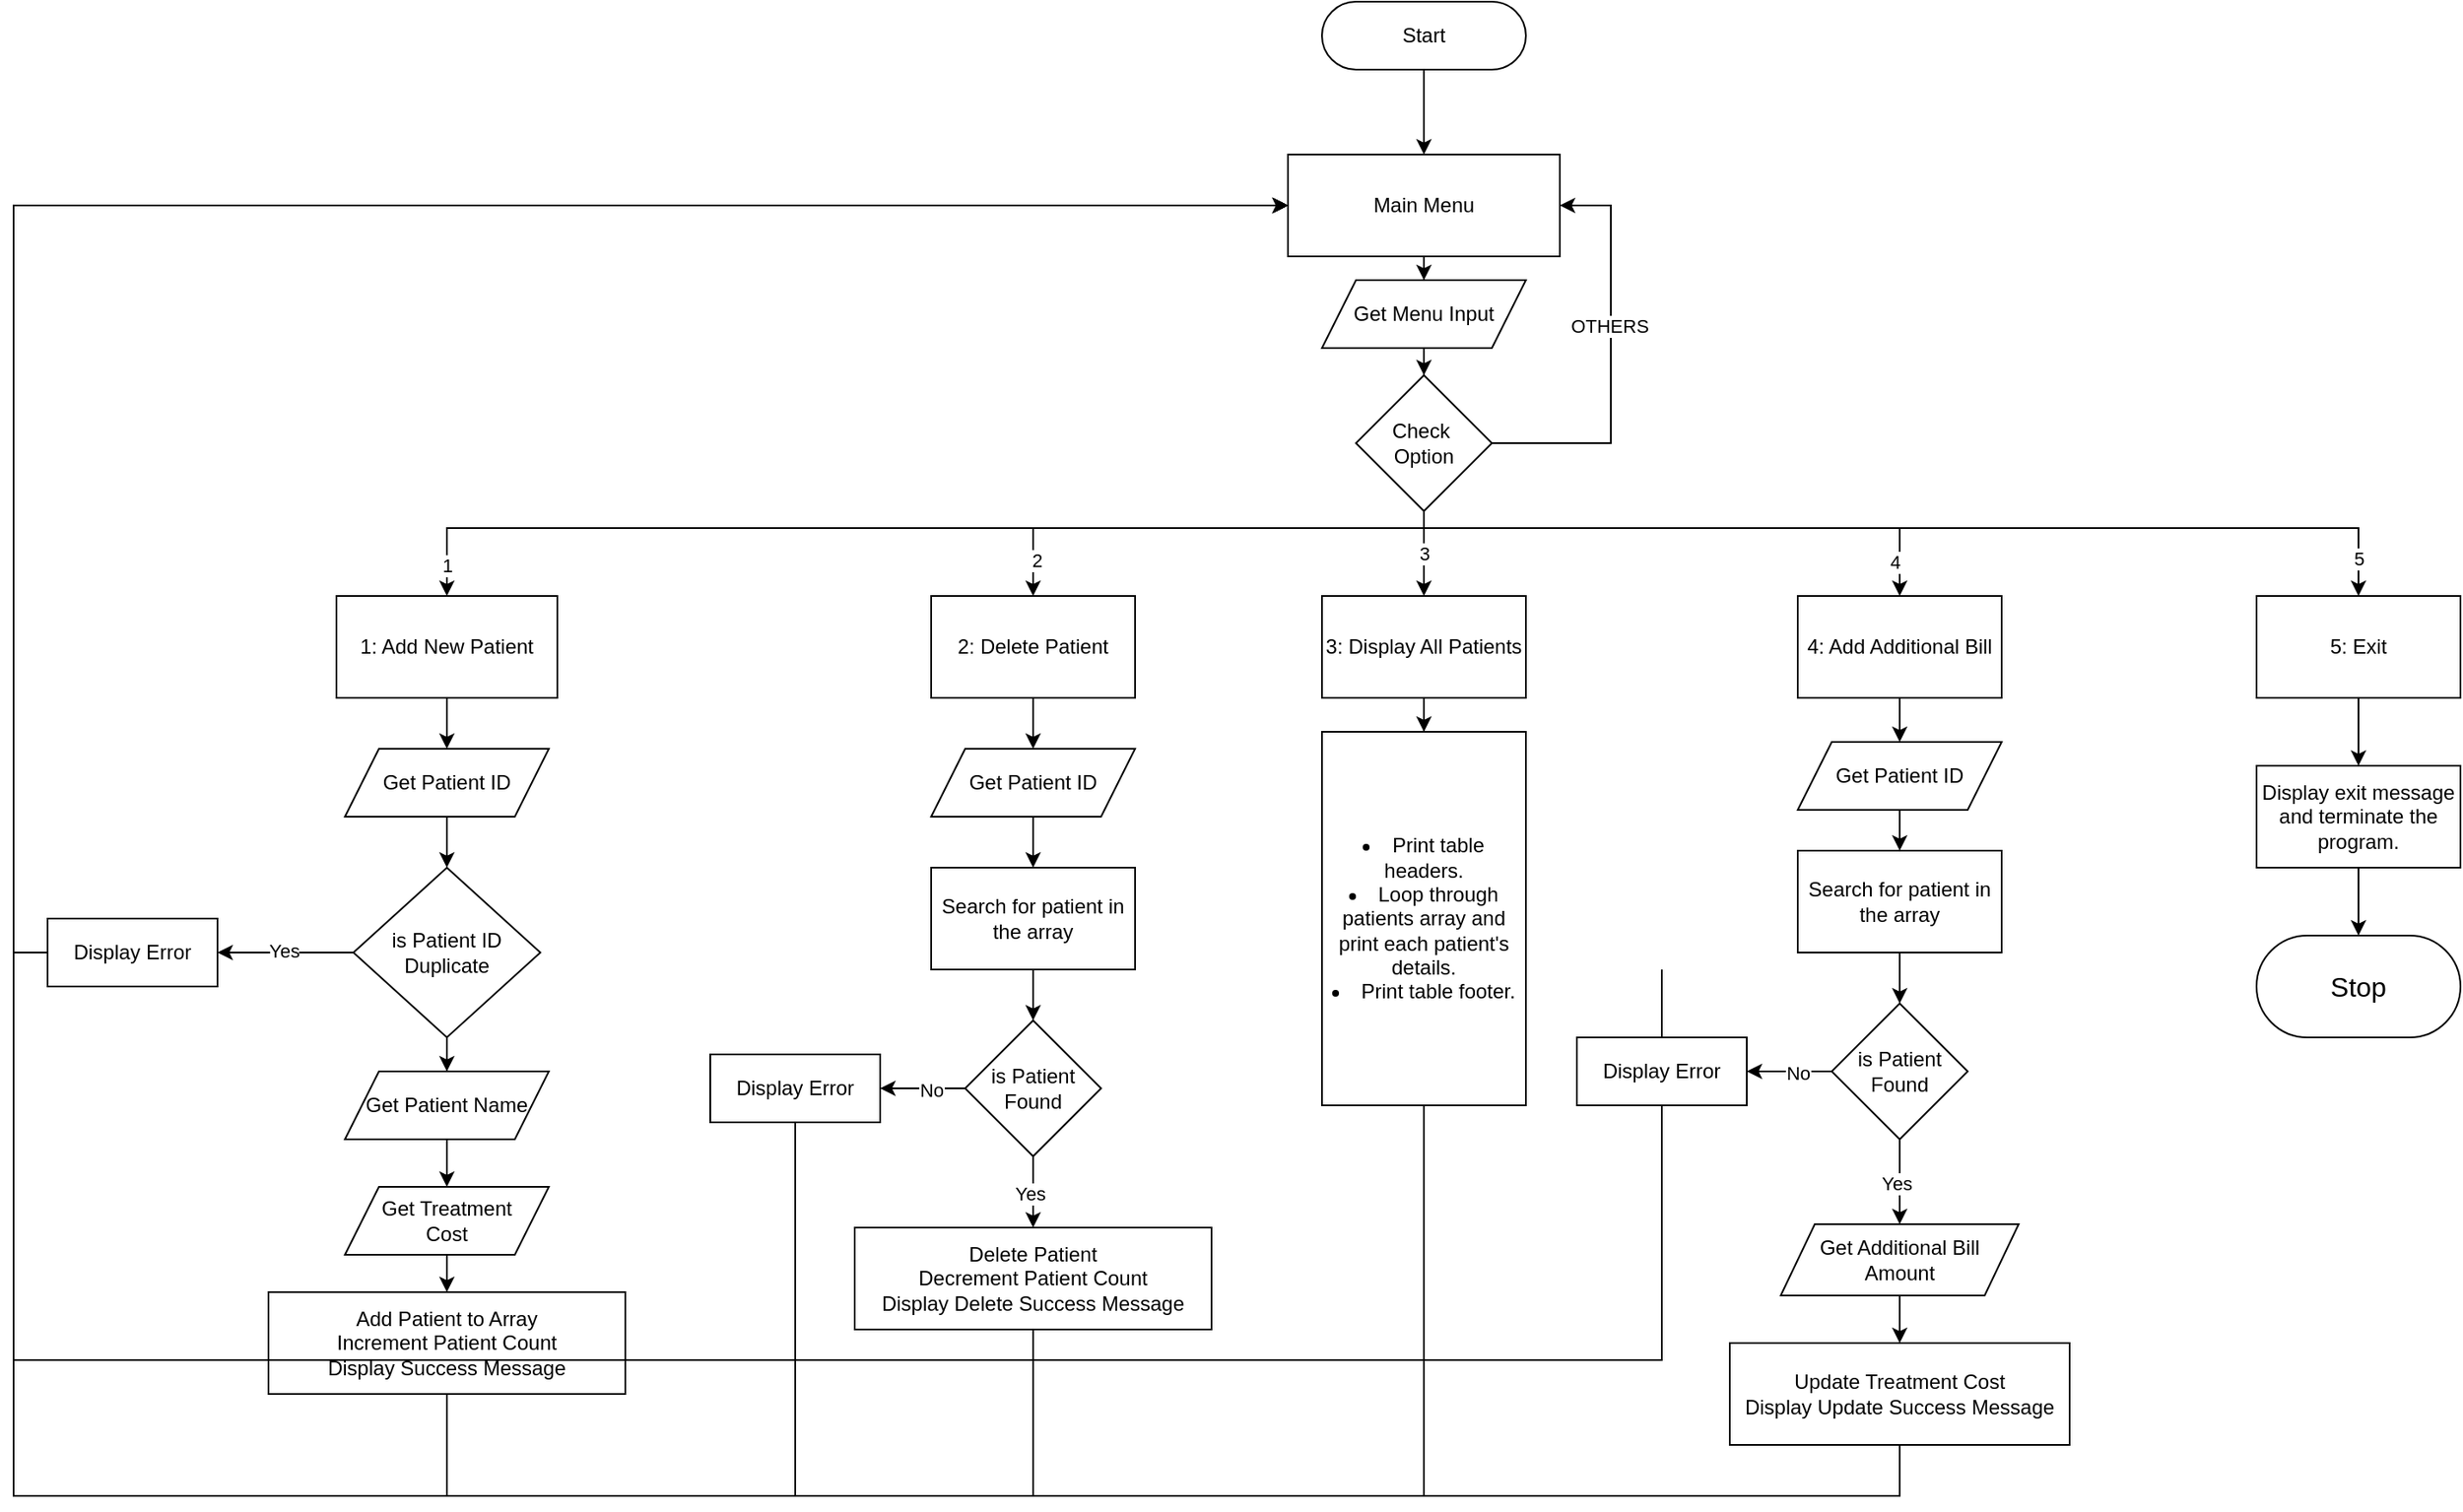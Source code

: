 <mxfile version="24.4.4" type="github">
  <diagram id="C5RBs43oDa-KdzZeNtuy" name="Page-1">
    <mxGraphModel dx="2947" dy="2607" grid="1" gridSize="10" guides="1" tooltips="1" connect="1" arrows="1" fold="1" page="1" pageScale="1" pageWidth="827" pageHeight="1169" math="0" shadow="0">
      <root>
        <mxCell id="WIyWlLk6GJQsqaUBKTNV-0" />
        <mxCell id="WIyWlLk6GJQsqaUBKTNV-1" parent="WIyWlLk6GJQsqaUBKTNV-0" />
        <mxCell id="jv8zRjq5MV1yy5FAPdmx-1" value="" style="edgeStyle=orthogonalEdgeStyle;rounded=0;orthogonalLoop=1;jettySize=auto;html=1;" parent="WIyWlLk6GJQsqaUBKTNV-1" source="WIyWlLk6GJQsqaUBKTNV-3" target="jv8zRjq5MV1yy5FAPdmx-0" edge="1">
          <mxGeometry relative="1" as="geometry" />
        </mxCell>
        <mxCell id="WIyWlLk6GJQsqaUBKTNV-3" value="Start" style="rounded=1;whiteSpace=wrap;html=1;fontSize=12;glass=0;strokeWidth=1;shadow=0;arcSize=50;" parent="WIyWlLk6GJQsqaUBKTNV-1" vertex="1">
          <mxGeometry x="-10" y="-100" width="120" height="40" as="geometry" />
        </mxCell>
        <mxCell id="WyGtckZB_LJuZPA26TmI-23" style="edgeStyle=orthogonalEdgeStyle;rounded=0;orthogonalLoop=1;jettySize=auto;html=1;entryX=0.5;entryY=0;entryDx=0;entryDy=0;" edge="1" parent="WIyWlLk6GJQsqaUBKTNV-1" source="jv8zRjq5MV1yy5FAPdmx-0" target="WyGtckZB_LJuZPA26TmI-22">
          <mxGeometry relative="1" as="geometry" />
        </mxCell>
        <mxCell id="jv8zRjq5MV1yy5FAPdmx-0" value="Main Menu" style="whiteSpace=wrap;html=1;rounded=1;glass=0;strokeWidth=1;shadow=0;arcSize=0;" parent="WIyWlLk6GJQsqaUBKTNV-1" vertex="1">
          <mxGeometry x="-30" y="-10" width="160" height="60" as="geometry" />
        </mxCell>
        <mxCell id="jv8zRjq5MV1yy5FAPdmx-17" value="" style="edgeStyle=orthogonalEdgeStyle;rounded=0;orthogonalLoop=1;jettySize=auto;html=1;" parent="WIyWlLk6GJQsqaUBKTNV-1" source="jv8zRjq5MV1yy5FAPdmx-2" target="WyGtckZB_LJuZPA26TmI-0" edge="1">
          <mxGeometry relative="1" as="geometry">
            <mxPoint x="-525" y="370" as="targetPoint" />
          </mxGeometry>
        </mxCell>
        <mxCell id="jv8zRjq5MV1yy5FAPdmx-2" value="&lt;span style=&quot;text-align: start; font-size: 12px;&quot;&gt;1: Add New Patient&lt;/span&gt;" style="whiteSpace=wrap;html=1;rounded=1;glass=0;strokeWidth=1;shadow=0;arcSize=0;fontSize=12;" parent="WIyWlLk6GJQsqaUBKTNV-1" vertex="1">
          <mxGeometry x="-590" y="250" width="130" height="60" as="geometry" />
        </mxCell>
        <mxCell id="WyGtckZB_LJuZPA26TmI-34" value="" style="edgeStyle=orthogonalEdgeStyle;rounded=0;orthogonalLoop=1;jettySize=auto;html=1;" edge="1" parent="WIyWlLk6GJQsqaUBKTNV-1" source="jv8zRjq5MV1yy5FAPdmx-5" target="WyGtckZB_LJuZPA26TmI-33">
          <mxGeometry relative="1" as="geometry" />
        </mxCell>
        <mxCell id="jv8zRjq5MV1yy5FAPdmx-5" value="&lt;span style=&quot;text-align: start; font-size: 12px;&quot;&gt;2: Delete Patient&lt;/span&gt;" style="whiteSpace=wrap;html=1;rounded=1;glass=0;strokeWidth=1;shadow=0;arcSize=0;fontSize=12;" parent="WIyWlLk6GJQsqaUBKTNV-1" vertex="1">
          <mxGeometry x="-240" y="250" width="120" height="60" as="geometry" />
        </mxCell>
        <mxCell id="jv8zRjq5MV1yy5FAPdmx-27" value="" style="edgeStyle=orthogonalEdgeStyle;rounded=0;orthogonalLoop=1;jettySize=auto;html=1;" parent="WIyWlLk6GJQsqaUBKTNV-1" source="jv8zRjq5MV1yy5FAPdmx-8" target="jv8zRjq5MV1yy5FAPdmx-26" edge="1">
          <mxGeometry relative="1" as="geometry" />
        </mxCell>
        <mxCell id="jv8zRjq5MV1yy5FAPdmx-8" value="&lt;span style=&quot;text-align: start; font-size: 12px;&quot;&gt;3: Display All Patients&lt;/span&gt;" style="whiteSpace=wrap;html=1;rounded=1;glass=0;strokeWidth=1;shadow=0;arcSize=0;fontSize=12;" parent="WIyWlLk6GJQsqaUBKTNV-1" vertex="1">
          <mxGeometry x="-10" y="250" width="120" height="60" as="geometry" />
        </mxCell>
        <mxCell id="WyGtckZB_LJuZPA26TmI-53" value="" style="edgeStyle=orthogonalEdgeStyle;rounded=0;orthogonalLoop=1;jettySize=auto;html=1;" edge="1" parent="WIyWlLk6GJQsqaUBKTNV-1" source="jv8zRjq5MV1yy5FAPdmx-10" target="WyGtckZB_LJuZPA26TmI-52">
          <mxGeometry relative="1" as="geometry" />
        </mxCell>
        <mxCell id="jv8zRjq5MV1yy5FAPdmx-10" value="&lt;span style=&quot;text-align: start; font-size: 12px;&quot;&gt;4: Add Additional Bill&lt;/span&gt;" style="whiteSpace=wrap;html=1;rounded=1;glass=0;strokeWidth=1;shadow=0;arcSize=0;fontSize=12;" parent="WIyWlLk6GJQsqaUBKTNV-1" vertex="1">
          <mxGeometry x="270" y="250" width="120" height="60" as="geometry" />
        </mxCell>
        <mxCell id="jv8zRjq5MV1yy5FAPdmx-37" value="" style="edgeStyle=orthogonalEdgeStyle;rounded=0;orthogonalLoop=1;jettySize=auto;html=1;" parent="WIyWlLk6GJQsqaUBKTNV-1" source="jv8zRjq5MV1yy5FAPdmx-12" target="jv8zRjq5MV1yy5FAPdmx-36" edge="1">
          <mxGeometry relative="1" as="geometry" />
        </mxCell>
        <mxCell id="jv8zRjq5MV1yy5FAPdmx-12" value="&lt;span style=&quot;text-align: start; font-size: 12px;&quot;&gt;5: Exit&lt;/span&gt;" style="whiteSpace=wrap;html=1;rounded=1;glass=0;strokeWidth=1;shadow=0;arcSize=0;fontSize=12;" parent="WIyWlLk6GJQsqaUBKTNV-1" vertex="1">
          <mxGeometry x="540" y="250" width="120" height="60" as="geometry" />
        </mxCell>
        <mxCell id="jv8zRjq5MV1yy5FAPdmx-14" value="&lt;span style=&quot;text-align: start; font-size: medium;&quot;&gt;Stop&lt;/span&gt;" style="whiteSpace=wrap;html=1;rounded=1;glass=0;strokeWidth=1;shadow=0;arcSize=50;" parent="WIyWlLk6GJQsqaUBKTNV-1" vertex="1">
          <mxGeometry x="540" y="450" width="120" height="60" as="geometry" />
        </mxCell>
        <mxCell id="WyGtckZB_LJuZPA26TmI-74" style="edgeStyle=orthogonalEdgeStyle;rounded=0;orthogonalLoop=1;jettySize=auto;html=1;exitX=0.5;exitY=1;exitDx=0;exitDy=0;entryX=0;entryY=0.5;entryDx=0;entryDy=0;" edge="1" parent="WIyWlLk6GJQsqaUBKTNV-1" source="jv8zRjq5MV1yy5FAPdmx-26" target="jv8zRjq5MV1yy5FAPdmx-0">
          <mxGeometry relative="1" as="geometry">
            <Array as="points">
              <mxPoint x="50" y="780" />
              <mxPoint x="-780" y="780" />
              <mxPoint x="-780" y="20" />
            </Array>
          </mxGeometry>
        </mxCell>
        <mxCell id="jv8zRjq5MV1yy5FAPdmx-26" value="&lt;li&gt;Print table headers.&lt;/li&gt;&lt;li&gt;Loop through patients array and print each patient&#39;s details.&lt;/li&gt;&lt;li&gt;Print table footer.&lt;/li&gt;" style="whiteSpace=wrap;html=1;rounded=1;glass=0;strokeWidth=1;shadow=0;arcSize=0;" parent="WIyWlLk6GJQsqaUBKTNV-1" vertex="1">
          <mxGeometry x="-10" y="330" width="120" height="220" as="geometry" />
        </mxCell>
        <mxCell id="jv8zRjq5MV1yy5FAPdmx-38" style="edgeStyle=orthogonalEdgeStyle;rounded=0;orthogonalLoop=1;jettySize=auto;html=1;exitX=0.5;exitY=1;exitDx=0;exitDy=0;entryX=0.5;entryY=0;entryDx=0;entryDy=0;" parent="WIyWlLk6GJQsqaUBKTNV-1" source="jv8zRjq5MV1yy5FAPdmx-36" target="jv8zRjq5MV1yy5FAPdmx-14" edge="1">
          <mxGeometry relative="1" as="geometry" />
        </mxCell>
        <mxCell id="jv8zRjq5MV1yy5FAPdmx-36" value="&lt;span style=&quot;text-align: start;&quot;&gt;&lt;font style=&quot;font-size: 12px;&quot;&gt;Display exit message and terminate the program.&lt;/font&gt;&lt;/span&gt;" style="whiteSpace=wrap;html=1;rounded=1;glass=0;strokeWidth=1;shadow=0;arcSize=0;" parent="WIyWlLk6GJQsqaUBKTNV-1" vertex="1">
          <mxGeometry x="540" y="350" width="120" height="60" as="geometry" />
        </mxCell>
        <mxCell id="WyGtckZB_LJuZPA26TmI-16" style="edgeStyle=orthogonalEdgeStyle;rounded=0;orthogonalLoop=1;jettySize=auto;html=1;exitX=0.5;exitY=1;exitDx=0;exitDy=0;entryX=0.5;entryY=0;entryDx=0;entryDy=0;" edge="1" parent="WIyWlLk6GJQsqaUBKTNV-1" source="WyGtckZB_LJuZPA26TmI-0" target="WyGtckZB_LJuZPA26TmI-3">
          <mxGeometry relative="1" as="geometry" />
        </mxCell>
        <mxCell id="WyGtckZB_LJuZPA26TmI-0" value="Get Patient ID" style="shape=parallelogram;perimeter=parallelogramPerimeter;whiteSpace=wrap;html=1;fixedSize=1;" vertex="1" parent="WIyWlLk6GJQsqaUBKTNV-1">
          <mxGeometry x="-585" y="340" width="120" height="40" as="geometry" />
        </mxCell>
        <mxCell id="WyGtckZB_LJuZPA26TmI-12" value="" style="edgeStyle=orthogonalEdgeStyle;rounded=0;orthogonalLoop=1;jettySize=auto;html=1;exitX=0;exitY=0.5;exitDx=0;exitDy=0;" edge="1" parent="WIyWlLk6GJQsqaUBKTNV-1" source="WyGtckZB_LJuZPA26TmI-3" target="WyGtckZB_LJuZPA26TmI-11">
          <mxGeometry relative="1" as="geometry">
            <Array as="points">
              <mxPoint x="-620" y="460" />
              <mxPoint x="-620" y="460" />
            </Array>
          </mxGeometry>
        </mxCell>
        <mxCell id="WyGtckZB_LJuZPA26TmI-13" value="Yes" style="edgeLabel;html=1;align=center;verticalAlign=middle;resizable=0;points=[];" vertex="1" connectable="0" parent="WyGtckZB_LJuZPA26TmI-12">
          <mxGeometry x="0.027" y="-1" relative="1" as="geometry">
            <mxPoint as="offset" />
          </mxGeometry>
        </mxCell>
        <mxCell id="WyGtckZB_LJuZPA26TmI-19" value="" style="edgeStyle=orthogonalEdgeStyle;rounded=0;orthogonalLoop=1;jettySize=auto;html=1;" edge="1" parent="WIyWlLk6GJQsqaUBKTNV-1" source="WyGtckZB_LJuZPA26TmI-3" target="WyGtckZB_LJuZPA26TmI-17">
          <mxGeometry relative="1" as="geometry" />
        </mxCell>
        <mxCell id="WyGtckZB_LJuZPA26TmI-3" value="is Patient ID Duplicate" style="rhombus;whiteSpace=wrap;html=1;" vertex="1" parent="WIyWlLk6GJQsqaUBKTNV-1">
          <mxGeometry x="-580" y="410" width="110" height="100" as="geometry" />
        </mxCell>
        <mxCell id="WyGtckZB_LJuZPA26TmI-71" style="edgeStyle=orthogonalEdgeStyle;rounded=0;orthogonalLoop=1;jettySize=auto;html=1;entryX=0;entryY=0.5;entryDx=0;entryDy=0;" edge="1" parent="WIyWlLk6GJQsqaUBKTNV-1" source="WyGtckZB_LJuZPA26TmI-11" target="jv8zRjq5MV1yy5FAPdmx-0">
          <mxGeometry relative="1" as="geometry">
            <Array as="points">
              <mxPoint x="-780" y="460" />
              <mxPoint x="-780" y="20" />
            </Array>
          </mxGeometry>
        </mxCell>
        <mxCell id="WyGtckZB_LJuZPA26TmI-11" value="Display Error" style="whiteSpace=wrap;html=1;" vertex="1" parent="WIyWlLk6GJQsqaUBKTNV-1">
          <mxGeometry x="-760" y="440" width="100" height="40" as="geometry" />
        </mxCell>
        <mxCell id="WyGtckZB_LJuZPA26TmI-21" value="" style="edgeStyle=orthogonalEdgeStyle;rounded=0;orthogonalLoop=1;jettySize=auto;html=1;" edge="1" parent="WIyWlLk6GJQsqaUBKTNV-1" source="WyGtckZB_LJuZPA26TmI-17" target="WyGtckZB_LJuZPA26TmI-20">
          <mxGeometry relative="1" as="geometry" />
        </mxCell>
        <mxCell id="WyGtckZB_LJuZPA26TmI-17" value="Get Patient Name" style="shape=parallelogram;perimeter=parallelogramPerimeter;whiteSpace=wrap;html=1;fixedSize=1;" vertex="1" parent="WIyWlLk6GJQsqaUBKTNV-1">
          <mxGeometry x="-585" y="530" width="120" height="40" as="geometry" />
        </mxCell>
        <mxCell id="WyGtckZB_LJuZPA26TmI-31" style="edgeStyle=orthogonalEdgeStyle;rounded=0;orthogonalLoop=1;jettySize=auto;html=1;entryX=0.5;entryY=0;entryDx=0;entryDy=0;" edge="1" parent="WIyWlLk6GJQsqaUBKTNV-1" source="WyGtckZB_LJuZPA26TmI-20" target="WyGtckZB_LJuZPA26TmI-30">
          <mxGeometry relative="1" as="geometry" />
        </mxCell>
        <mxCell id="WyGtckZB_LJuZPA26TmI-20" value="Get Treatment&lt;div&gt;Cost&lt;/div&gt;" style="shape=parallelogram;perimeter=parallelogramPerimeter;whiteSpace=wrap;html=1;fixedSize=1;" vertex="1" parent="WIyWlLk6GJQsqaUBKTNV-1">
          <mxGeometry x="-585" y="598" width="120" height="40" as="geometry" />
        </mxCell>
        <mxCell id="WyGtckZB_LJuZPA26TmI-25" style="edgeStyle=orthogonalEdgeStyle;rounded=0;orthogonalLoop=1;jettySize=auto;html=1;" edge="1" parent="WIyWlLk6GJQsqaUBKTNV-1" source="WyGtckZB_LJuZPA26TmI-22" target="jv8zRjq5MV1yy5FAPdmx-2">
          <mxGeometry relative="1" as="geometry">
            <Array as="points">
              <mxPoint x="50" y="210" />
              <mxPoint x="-525" y="210" />
            </Array>
          </mxGeometry>
        </mxCell>
        <mxCell id="WyGtckZB_LJuZPA26TmI-80" value="1" style="edgeLabel;html=1;align=center;verticalAlign=middle;resizable=0;points=[];" vertex="1" connectable="0" parent="WyGtckZB_LJuZPA26TmI-25">
          <mxGeometry x="0.949" relative="1" as="geometry">
            <mxPoint as="offset" />
          </mxGeometry>
        </mxCell>
        <mxCell id="WyGtckZB_LJuZPA26TmI-26" style="edgeStyle=orthogonalEdgeStyle;rounded=0;orthogonalLoop=1;jettySize=auto;html=1;entryX=0.5;entryY=0;entryDx=0;entryDy=0;" edge="1" parent="WIyWlLk6GJQsqaUBKTNV-1" source="WyGtckZB_LJuZPA26TmI-22" target="jv8zRjq5MV1yy5FAPdmx-5">
          <mxGeometry relative="1" as="geometry">
            <Array as="points">
              <mxPoint x="50" y="210" />
              <mxPoint x="-180" y="210" />
            </Array>
          </mxGeometry>
        </mxCell>
        <mxCell id="WyGtckZB_LJuZPA26TmI-81" value="2" style="edgeLabel;html=1;align=center;verticalAlign=middle;resizable=0;points=[];" vertex="1" connectable="0" parent="WyGtckZB_LJuZPA26TmI-26">
          <mxGeometry x="0.888" y="2" relative="1" as="geometry">
            <mxPoint as="offset" />
          </mxGeometry>
        </mxCell>
        <mxCell id="WyGtckZB_LJuZPA26TmI-27" style="edgeStyle=orthogonalEdgeStyle;rounded=0;orthogonalLoop=1;jettySize=auto;html=1;entryX=0.5;entryY=0;entryDx=0;entryDy=0;" edge="1" parent="WIyWlLk6GJQsqaUBKTNV-1" source="WyGtckZB_LJuZPA26TmI-22" target="jv8zRjq5MV1yy5FAPdmx-8">
          <mxGeometry relative="1" as="geometry">
            <Array as="points">
              <mxPoint x="50" y="200" />
              <mxPoint x="50" y="200" />
            </Array>
          </mxGeometry>
        </mxCell>
        <mxCell id="WyGtckZB_LJuZPA26TmI-82" value="3" style="edgeLabel;html=1;align=center;verticalAlign=middle;resizable=0;points=[];" vertex="1" connectable="0" parent="WyGtckZB_LJuZPA26TmI-27">
          <mxGeometry x="0.651" relative="1" as="geometry">
            <mxPoint as="offset" />
          </mxGeometry>
        </mxCell>
        <mxCell id="WyGtckZB_LJuZPA26TmI-28" style="edgeStyle=orthogonalEdgeStyle;rounded=0;orthogonalLoop=1;jettySize=auto;html=1;entryX=0.5;entryY=0;entryDx=0;entryDy=0;" edge="1" parent="WIyWlLk6GJQsqaUBKTNV-1" source="WyGtckZB_LJuZPA26TmI-22" target="jv8zRjq5MV1yy5FAPdmx-10">
          <mxGeometry relative="1" as="geometry">
            <Array as="points">
              <mxPoint x="50" y="210" />
              <mxPoint x="330" y="210" />
            </Array>
          </mxGeometry>
        </mxCell>
        <mxCell id="WyGtckZB_LJuZPA26TmI-83" value="4" style="edgeLabel;html=1;align=center;verticalAlign=middle;resizable=0;points=[];" vertex="1" connectable="0" parent="WyGtckZB_LJuZPA26TmI-28">
          <mxGeometry x="0.905" y="-3" relative="1" as="geometry">
            <mxPoint as="offset" />
          </mxGeometry>
        </mxCell>
        <mxCell id="WyGtckZB_LJuZPA26TmI-29" style="edgeStyle=orthogonalEdgeStyle;rounded=0;orthogonalLoop=1;jettySize=auto;html=1;entryX=0.5;entryY=0;entryDx=0;entryDy=0;" edge="1" parent="WIyWlLk6GJQsqaUBKTNV-1" source="WyGtckZB_LJuZPA26TmI-22" target="jv8zRjq5MV1yy5FAPdmx-12">
          <mxGeometry relative="1" as="geometry">
            <Array as="points">
              <mxPoint x="50" y="210" />
              <mxPoint x="600" y="210" />
            </Array>
          </mxGeometry>
        </mxCell>
        <mxCell id="WyGtckZB_LJuZPA26TmI-84" value="5" style="edgeLabel;html=1;align=center;verticalAlign=middle;resizable=0;points=[];" vertex="1" connectable="0" parent="WyGtckZB_LJuZPA26TmI-29">
          <mxGeometry x="0.937" relative="1" as="geometry">
            <mxPoint as="offset" />
          </mxGeometry>
        </mxCell>
        <mxCell id="WyGtckZB_LJuZPA26TmI-79" value="" style="edgeStyle=orthogonalEdgeStyle;rounded=0;orthogonalLoop=1;jettySize=auto;html=1;" edge="1" parent="WIyWlLk6GJQsqaUBKTNV-1" source="WyGtckZB_LJuZPA26TmI-22" target="WyGtckZB_LJuZPA26TmI-78">
          <mxGeometry relative="1" as="geometry" />
        </mxCell>
        <mxCell id="WyGtckZB_LJuZPA26TmI-22" value="Get Menu Input" style="shape=parallelogram;perimeter=parallelogramPerimeter;whiteSpace=wrap;html=1;fixedSize=1;" vertex="1" parent="WIyWlLk6GJQsqaUBKTNV-1">
          <mxGeometry x="-10" y="64" width="120" height="40" as="geometry" />
        </mxCell>
        <mxCell id="WyGtckZB_LJuZPA26TmI-72" style="edgeStyle=orthogonalEdgeStyle;rounded=0;orthogonalLoop=1;jettySize=auto;html=1;exitX=0.5;exitY=1;exitDx=0;exitDy=0;entryX=0;entryY=0.5;entryDx=0;entryDy=0;" edge="1" parent="WIyWlLk6GJQsqaUBKTNV-1" source="WyGtckZB_LJuZPA26TmI-30" target="jv8zRjq5MV1yy5FAPdmx-0">
          <mxGeometry relative="1" as="geometry">
            <Array as="points">
              <mxPoint x="-525" y="780" />
              <mxPoint x="-780" y="780" />
              <mxPoint x="-780" y="20" />
            </Array>
          </mxGeometry>
        </mxCell>
        <mxCell id="WyGtckZB_LJuZPA26TmI-30" value="&lt;span style=&quot;text-align: start; font-size: 12px;&quot;&gt;Add Patient to Array&lt;/span&gt;&lt;div&gt;&lt;span style=&quot;text-align: start; font-size: 12px;&quot;&gt;Increment Patient Count&lt;/span&gt;&lt;/div&gt;&lt;div&gt;&lt;span style=&quot;text-align: start; font-size: 12px;&quot;&gt;Display Success Message&lt;/span&gt;&lt;/div&gt;" style="whiteSpace=wrap;html=1;rounded=1;glass=0;strokeWidth=1;shadow=0;arcSize=0;fontSize=12;" vertex="1" parent="WIyWlLk6GJQsqaUBKTNV-1">
          <mxGeometry x="-630" y="660" width="210" height="60" as="geometry" />
        </mxCell>
        <mxCell id="WyGtckZB_LJuZPA26TmI-37" value="" style="edgeStyle=orthogonalEdgeStyle;rounded=0;orthogonalLoop=1;jettySize=auto;html=1;" edge="1" parent="WIyWlLk6GJQsqaUBKTNV-1" source="WyGtckZB_LJuZPA26TmI-33" target="WyGtckZB_LJuZPA26TmI-36">
          <mxGeometry relative="1" as="geometry" />
        </mxCell>
        <mxCell id="WyGtckZB_LJuZPA26TmI-33" value="Get Patient ID" style="shape=parallelogram;perimeter=parallelogramPerimeter;whiteSpace=wrap;html=1;fixedSize=1;" vertex="1" parent="WIyWlLk6GJQsqaUBKTNV-1">
          <mxGeometry x="-240" y="340" width="120" height="40" as="geometry" />
        </mxCell>
        <mxCell id="WyGtckZB_LJuZPA26TmI-39" value="" style="edgeStyle=orthogonalEdgeStyle;rounded=0;orthogonalLoop=1;jettySize=auto;html=1;" edge="1" parent="WIyWlLk6GJQsqaUBKTNV-1" source="WyGtckZB_LJuZPA26TmI-36" target="WyGtckZB_LJuZPA26TmI-38">
          <mxGeometry relative="1" as="geometry" />
        </mxCell>
        <mxCell id="WyGtckZB_LJuZPA26TmI-36" value="Search for patient in the array" style="whiteSpace=wrap;html=1;" vertex="1" parent="WIyWlLk6GJQsqaUBKTNV-1">
          <mxGeometry x="-240" y="410" width="120" height="60" as="geometry" />
        </mxCell>
        <mxCell id="WyGtckZB_LJuZPA26TmI-45" style="edgeStyle=orthogonalEdgeStyle;rounded=0;orthogonalLoop=1;jettySize=auto;html=1;exitX=0;exitY=0.5;exitDx=0;exitDy=0;" edge="1" parent="WIyWlLk6GJQsqaUBKTNV-1" source="WyGtckZB_LJuZPA26TmI-38" target="WyGtckZB_LJuZPA26TmI-44">
          <mxGeometry relative="1" as="geometry" />
        </mxCell>
        <mxCell id="WyGtckZB_LJuZPA26TmI-46" value="No" style="edgeLabel;html=1;align=center;verticalAlign=middle;resizable=0;points=[];" vertex="1" connectable="0" parent="WyGtckZB_LJuZPA26TmI-45">
          <mxGeometry x="-0.197" y="1" relative="1" as="geometry">
            <mxPoint as="offset" />
          </mxGeometry>
        </mxCell>
        <mxCell id="WyGtckZB_LJuZPA26TmI-49" value="" style="edgeStyle=orthogonalEdgeStyle;rounded=0;orthogonalLoop=1;jettySize=auto;html=1;" edge="1" parent="WIyWlLk6GJQsqaUBKTNV-1" source="WyGtckZB_LJuZPA26TmI-38" target="WyGtckZB_LJuZPA26TmI-48">
          <mxGeometry relative="1" as="geometry" />
        </mxCell>
        <mxCell id="WyGtckZB_LJuZPA26TmI-51" value="Yes" style="edgeLabel;html=1;align=center;verticalAlign=middle;resizable=0;points=[];" vertex="1" connectable="0" parent="WyGtckZB_LJuZPA26TmI-49">
          <mxGeometry x="0.034" y="-2" relative="1" as="geometry">
            <mxPoint as="offset" />
          </mxGeometry>
        </mxCell>
        <mxCell id="WyGtckZB_LJuZPA26TmI-38" value="is Patient Found" style="rhombus;whiteSpace=wrap;html=1;" vertex="1" parent="WIyWlLk6GJQsqaUBKTNV-1">
          <mxGeometry x="-220" y="500" width="80" height="80" as="geometry" />
        </mxCell>
        <mxCell id="WyGtckZB_LJuZPA26TmI-67" style="edgeStyle=orthogonalEdgeStyle;rounded=0;orthogonalLoop=1;jettySize=auto;html=1;exitX=0.5;exitY=1;exitDx=0;exitDy=0;entryX=0;entryY=0.5;entryDx=0;entryDy=0;" edge="1" parent="WIyWlLk6GJQsqaUBKTNV-1" source="WyGtckZB_LJuZPA26TmI-44" target="jv8zRjq5MV1yy5FAPdmx-0">
          <mxGeometry relative="1" as="geometry">
            <Array as="points">
              <mxPoint x="-320" y="780" />
              <mxPoint x="-780" y="780" />
              <mxPoint x="-780" y="20" />
            </Array>
          </mxGeometry>
        </mxCell>
        <mxCell id="WyGtckZB_LJuZPA26TmI-44" value="Display Error" style="whiteSpace=wrap;html=1;" vertex="1" parent="WIyWlLk6GJQsqaUBKTNV-1">
          <mxGeometry x="-370" y="520" width="100" height="40" as="geometry" />
        </mxCell>
        <mxCell id="WyGtckZB_LJuZPA26TmI-73" style="edgeStyle=orthogonalEdgeStyle;rounded=0;orthogonalLoop=1;jettySize=auto;html=1;entryX=0;entryY=0.5;entryDx=0;entryDy=0;" edge="1" parent="WIyWlLk6GJQsqaUBKTNV-1" source="WyGtckZB_LJuZPA26TmI-48" target="jv8zRjq5MV1yy5FAPdmx-0">
          <mxGeometry relative="1" as="geometry">
            <Array as="points">
              <mxPoint x="-180" y="780" />
              <mxPoint x="-780" y="780" />
              <mxPoint x="-780" y="20" />
            </Array>
          </mxGeometry>
        </mxCell>
        <mxCell id="WyGtckZB_LJuZPA26TmI-48" value="&lt;div style=&quot;&quot;&gt;Delete Patient&lt;/div&gt;&lt;div style=&quot;&quot;&gt;Decrement Patient Count&lt;/div&gt;&lt;div style=&quot;&quot;&gt;Display Delete Success Message&lt;/div&gt;" style="whiteSpace=wrap;html=1;rounded=1;glass=0;strokeWidth=1;shadow=0;arcSize=0;fontSize=12;align=center;" vertex="1" parent="WIyWlLk6GJQsqaUBKTNV-1">
          <mxGeometry x="-285" y="622" width="210" height="60" as="geometry" />
        </mxCell>
        <mxCell id="WyGtckZB_LJuZPA26TmI-55" value="" style="edgeStyle=orthogonalEdgeStyle;rounded=0;orthogonalLoop=1;jettySize=auto;html=1;" edge="1" parent="WIyWlLk6GJQsqaUBKTNV-1" source="WyGtckZB_LJuZPA26TmI-52" target="WyGtckZB_LJuZPA26TmI-54">
          <mxGeometry relative="1" as="geometry" />
        </mxCell>
        <mxCell id="WyGtckZB_LJuZPA26TmI-52" value="Get Patient ID" style="shape=parallelogram;perimeter=parallelogramPerimeter;whiteSpace=wrap;html=1;fixedSize=1;" vertex="1" parent="WIyWlLk6GJQsqaUBKTNV-1">
          <mxGeometry x="270" y="336" width="120" height="40" as="geometry" />
        </mxCell>
        <mxCell id="WyGtckZB_LJuZPA26TmI-63" value="" style="edgeStyle=orthogonalEdgeStyle;rounded=0;orthogonalLoop=1;jettySize=auto;html=1;" edge="1" parent="WIyWlLk6GJQsqaUBKTNV-1" source="WyGtckZB_LJuZPA26TmI-54" target="WyGtckZB_LJuZPA26TmI-60">
          <mxGeometry relative="1" as="geometry" />
        </mxCell>
        <mxCell id="WyGtckZB_LJuZPA26TmI-54" value="Search for patient in the array" style="whiteSpace=wrap;html=1;" vertex="1" parent="WIyWlLk6GJQsqaUBKTNV-1">
          <mxGeometry x="270" y="400" width="120" height="60" as="geometry" />
        </mxCell>
        <mxCell id="WyGtckZB_LJuZPA26TmI-56" style="edgeStyle=orthogonalEdgeStyle;rounded=0;orthogonalLoop=1;jettySize=auto;html=1;exitX=0;exitY=0.5;exitDx=0;exitDy=0;" edge="1" parent="WIyWlLk6GJQsqaUBKTNV-1" source="WyGtckZB_LJuZPA26TmI-60" target="WyGtckZB_LJuZPA26TmI-61">
          <mxGeometry relative="1" as="geometry" />
        </mxCell>
        <mxCell id="WyGtckZB_LJuZPA26TmI-57" value="No" style="edgeLabel;html=1;align=center;verticalAlign=middle;resizable=0;points=[];" vertex="1" connectable="0" parent="WyGtckZB_LJuZPA26TmI-56">
          <mxGeometry x="-0.197" y="1" relative="1" as="geometry">
            <mxPoint as="offset" />
          </mxGeometry>
        </mxCell>
        <mxCell id="WyGtckZB_LJuZPA26TmI-58" value="" style="edgeStyle=orthogonalEdgeStyle;rounded=0;orthogonalLoop=1;jettySize=auto;html=1;" edge="1" parent="WIyWlLk6GJQsqaUBKTNV-1" source="WyGtckZB_LJuZPA26TmI-60" target="WyGtckZB_LJuZPA26TmI-64">
          <mxGeometry relative="1" as="geometry">
            <mxPoint x="330" y="612" as="targetPoint" />
          </mxGeometry>
        </mxCell>
        <mxCell id="WyGtckZB_LJuZPA26TmI-59" value="Yes" style="edgeLabel;html=1;align=center;verticalAlign=middle;resizable=0;points=[];" vertex="1" connectable="0" parent="WyGtckZB_LJuZPA26TmI-58">
          <mxGeometry x="0.034" y="-2" relative="1" as="geometry">
            <mxPoint as="offset" />
          </mxGeometry>
        </mxCell>
        <mxCell id="WyGtckZB_LJuZPA26TmI-60" value="is Patient Found" style="rhombus;whiteSpace=wrap;html=1;" vertex="1" parent="WIyWlLk6GJQsqaUBKTNV-1">
          <mxGeometry x="290" y="490" width="80" height="80" as="geometry" />
        </mxCell>
        <mxCell id="WyGtckZB_LJuZPA26TmI-75" style="edgeStyle=orthogonalEdgeStyle;rounded=0;orthogonalLoop=1;jettySize=auto;html=1;exitX=0.5;exitY=1;exitDx=0;exitDy=0;" edge="1" parent="WIyWlLk6GJQsqaUBKTNV-1">
          <mxGeometry relative="1" as="geometry">
            <mxPoint x="-30" y="20" as="targetPoint" />
            <mxPoint x="190" y="470" as="sourcePoint" />
            <Array as="points">
              <mxPoint x="190" y="700" />
              <mxPoint x="-780" y="700" />
              <mxPoint x="-780" y="20" />
            </Array>
          </mxGeometry>
        </mxCell>
        <mxCell id="WyGtckZB_LJuZPA26TmI-61" value="Display Error" style="whiteSpace=wrap;html=1;" vertex="1" parent="WIyWlLk6GJQsqaUBKTNV-1">
          <mxGeometry x="140" y="510" width="100" height="40" as="geometry" />
        </mxCell>
        <mxCell id="WyGtckZB_LJuZPA26TmI-66" value="" style="edgeStyle=orthogonalEdgeStyle;rounded=0;orthogonalLoop=1;jettySize=auto;html=1;" edge="1" parent="WIyWlLk6GJQsqaUBKTNV-1" source="WyGtckZB_LJuZPA26TmI-64" target="WyGtckZB_LJuZPA26TmI-65">
          <mxGeometry relative="1" as="geometry" />
        </mxCell>
        <mxCell id="WyGtckZB_LJuZPA26TmI-64" value="Get Additional Bill Amount" style="shape=parallelogram;perimeter=parallelogramPerimeter;whiteSpace=wrap;html=1;fixedSize=1;" vertex="1" parent="WIyWlLk6GJQsqaUBKTNV-1">
          <mxGeometry x="260" y="620" width="140" height="42" as="geometry" />
        </mxCell>
        <mxCell id="WyGtckZB_LJuZPA26TmI-76" style="edgeStyle=orthogonalEdgeStyle;rounded=0;orthogonalLoop=1;jettySize=auto;html=1;entryX=0;entryY=0.5;entryDx=0;entryDy=0;" edge="1" parent="WIyWlLk6GJQsqaUBKTNV-1" source="WyGtckZB_LJuZPA26TmI-65" target="jv8zRjq5MV1yy5FAPdmx-0">
          <mxGeometry relative="1" as="geometry">
            <Array as="points">
              <mxPoint x="330" y="780" />
              <mxPoint x="-780" y="780" />
              <mxPoint x="-780" y="20" />
            </Array>
          </mxGeometry>
        </mxCell>
        <mxCell id="WyGtckZB_LJuZPA26TmI-65" value="Update Treatment Cost&lt;div&gt;Display Update Success Message&lt;/div&gt;" style="whiteSpace=wrap;html=1;" vertex="1" parent="WIyWlLk6GJQsqaUBKTNV-1">
          <mxGeometry x="230" y="690" width="200" height="60" as="geometry" />
        </mxCell>
        <mxCell id="WyGtckZB_LJuZPA26TmI-87" style="edgeStyle=orthogonalEdgeStyle;rounded=0;orthogonalLoop=1;jettySize=auto;html=1;exitX=1;exitY=0.5;exitDx=0;exitDy=0;entryX=1;entryY=0.5;entryDx=0;entryDy=0;" edge="1" parent="WIyWlLk6GJQsqaUBKTNV-1" source="WyGtckZB_LJuZPA26TmI-78" target="jv8zRjq5MV1yy5FAPdmx-0">
          <mxGeometry relative="1" as="geometry">
            <Array as="points">
              <mxPoint x="160" y="160" />
              <mxPoint x="160" y="20" />
            </Array>
          </mxGeometry>
        </mxCell>
        <mxCell id="WyGtckZB_LJuZPA26TmI-88" value="OTHERS" style="edgeLabel;html=1;align=center;verticalAlign=middle;resizable=0;points=[];" vertex="1" connectable="0" parent="WyGtckZB_LJuZPA26TmI-87">
          <mxGeometry x="0.162" y="1" relative="1" as="geometry">
            <mxPoint as="offset" />
          </mxGeometry>
        </mxCell>
        <mxCell id="WyGtckZB_LJuZPA26TmI-78" value="Check&amp;nbsp;&lt;div&gt;Option&lt;/div&gt;" style="rhombus;whiteSpace=wrap;html=1;" vertex="1" parent="WIyWlLk6GJQsqaUBKTNV-1">
          <mxGeometry x="10" y="120" width="80" height="80" as="geometry" />
        </mxCell>
      </root>
    </mxGraphModel>
  </diagram>
</mxfile>
